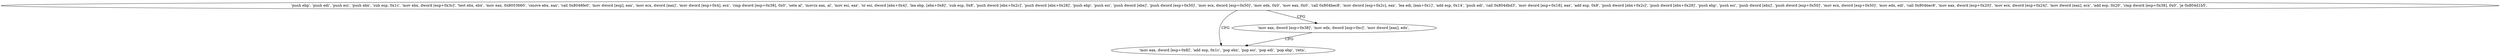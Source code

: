 digraph "func" {
"134533389" [label = "'push ebp', 'push edi', 'push esi', 'push ebx', 'sub esp, 0x1c', 'mov ebx, dword [esp+0x3c]', 'test ebx, ebx', 'mov eax, 0x8053660', 'cmove ebx, eax', 'call 0x8048fe0', 'mov dword [esp], eax', 'mov ecx, dword [eax]', 'mov dword [esp+0x4], ecx', 'cmp dword [esp+0x38], 0x0', 'sete al', 'movzx eax, al', 'mov esi, eax', 'or esi, dword [ebx+0x4]', 'lea ebp, [ebx+0x8]', 'sub esp, 0x8', 'push dword [ebx+0x2c]', 'push dword [ebx+0x28]', 'push ebp', 'push esi', 'push dword [ebx]', 'push dword [esp+0x50]', 'mov ecx, dword [esp+0x50]', 'mov edx, 0x0', 'mov eax, 0x0', 'call 0x804bec8', 'mov dword [esp+0x2c], eax', 'lea edi, [eax+0x1]', 'add esp, 0x14', 'push edi', 'call 0x804dbd3', 'mov dword [esp+0x18], eax', 'add esp, 0x8', 'push dword [ebx+0x2c]', 'push dword [ebx+0x28]', 'push ebp', 'push esi', 'push dword [ebx]', 'push dword [esp+0x50]', 'mov ecx, dword [esp+0x50]', 'mov edx, edi', 'call 0x804bec8', 'mov eax, dword [esp+0x20]', 'mov ecx, dword [esp+0x24]', 'mov dword [eax], ecx', 'add esp, 0x20', 'cmp dword [esp+0x38], 0x0', 'je 0x804d1b5', " ]
"134533557" [label = "'mov eax, dword [esp+0x8]', 'add esp, 0x1c', 'pop ebx', 'pop esi', 'pop edi', 'pop ebp', 'retn', " ]
"134533547" [label = "'mov eax, dword [esp+0x38]', 'mov edx, dword [esp+0xc]', 'mov dword [eax], edx', " ]
"134533389" -> "134533557" [ label = "CFG" ]
"134533389" -> "134533547" [ label = "CFG" ]
"134533547" -> "134533557" [ label = "CFG" ]
}
